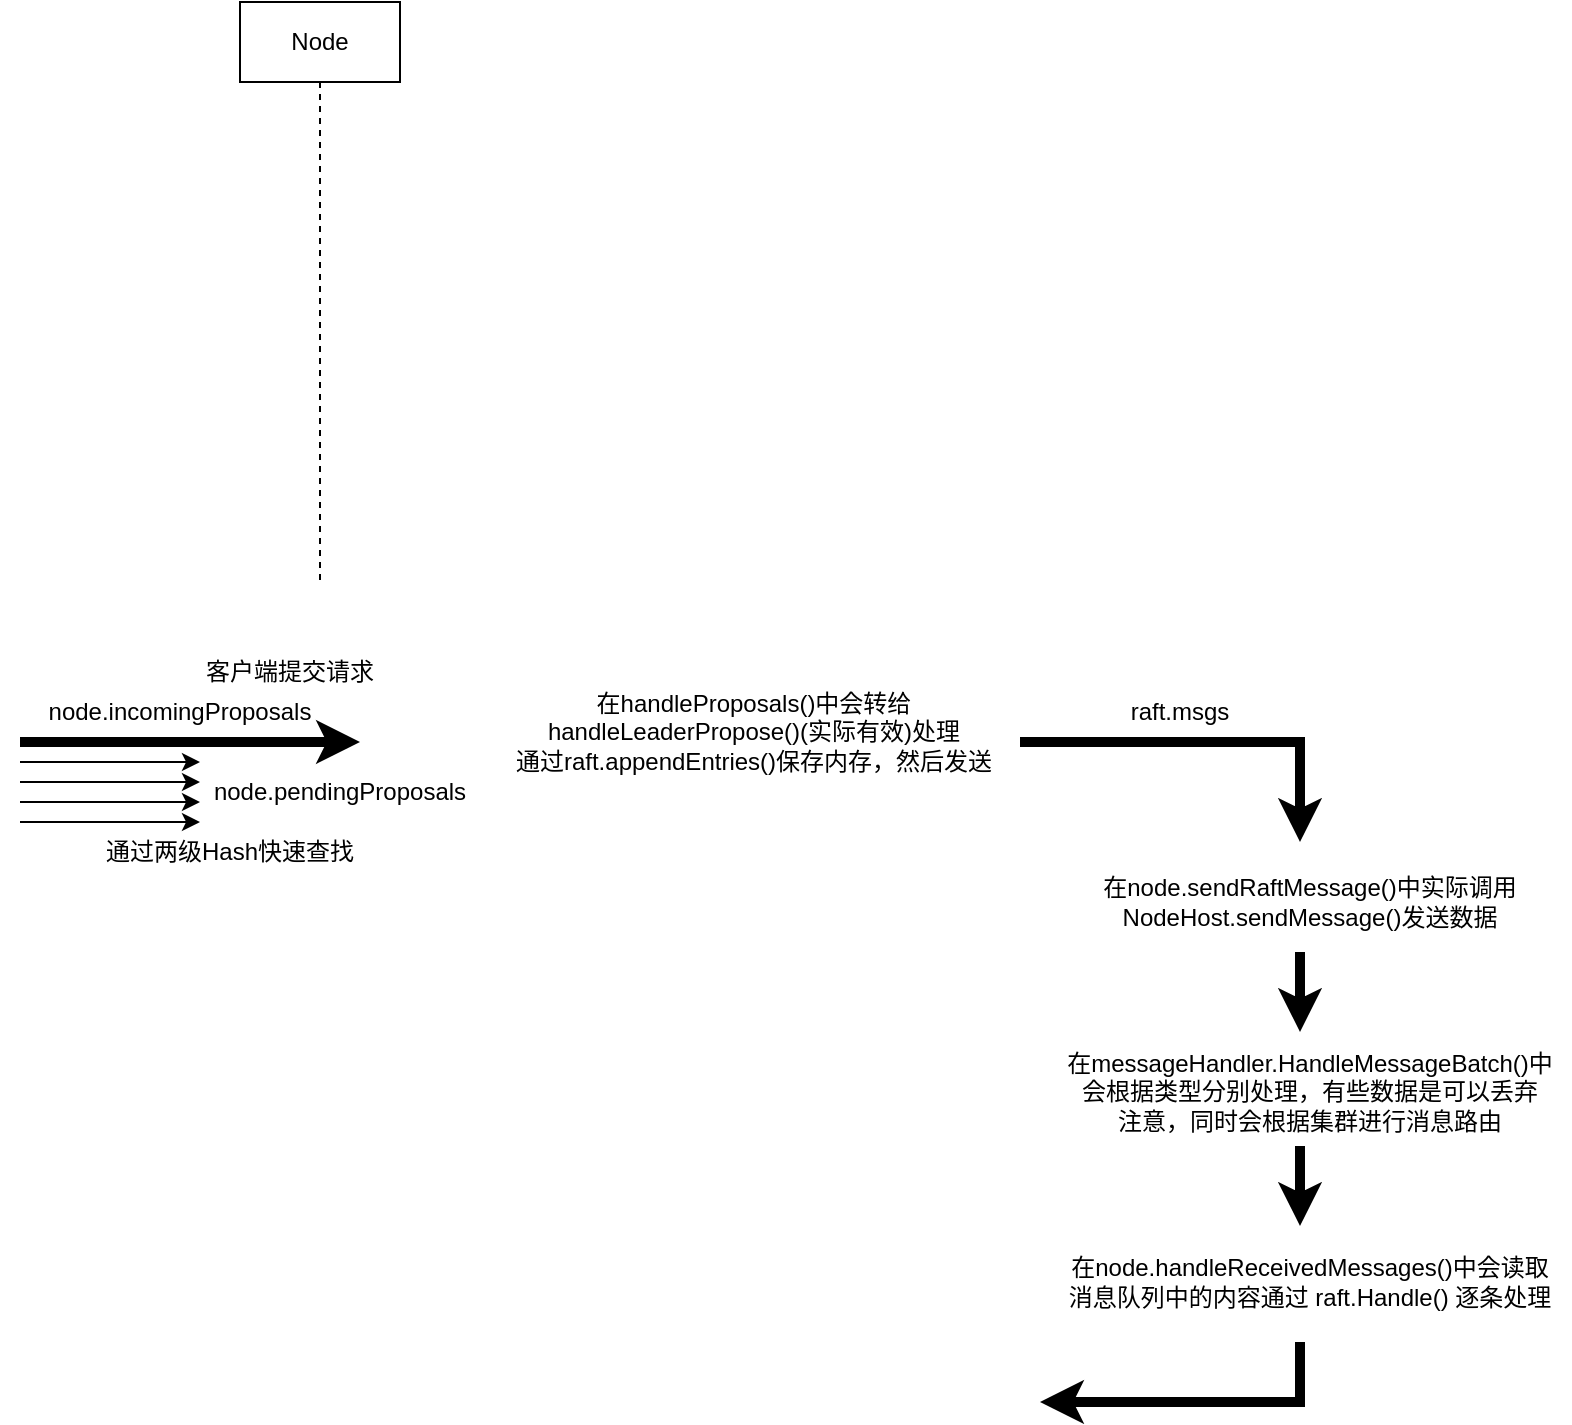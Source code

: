 <mxfile version="20.0.4" type="github">
  <diagram id="_RZjaFIsZOrcuMt8UNB1" name="Page-1">
    <mxGraphModel dx="1422" dy="706" grid="1" gridSize="10" guides="1" tooltips="1" connect="1" arrows="1" fold="1" page="1" pageScale="1" pageWidth="827" pageHeight="1169" math="0" shadow="0">
      <root>
        <mxCell id="0" />
        <mxCell id="1" parent="0" />
        <mxCell id="Wggnnf6dBLECvWs-4oFh-1" value="Node" style="shape=umlLifeline;perimeter=lifelinePerimeter;whiteSpace=wrap;html=1;container=1;collapsible=0;recursiveResize=0;outlineConnect=0;" parent="1" vertex="1">
          <mxGeometry x="140" y="60" width="80" height="290" as="geometry" />
        </mxCell>
        <mxCell id="yg_7XLVXZfCwcMIYdxKa-1" value="" style="endArrow=classic;html=1;rounded=0;strokeWidth=5;" parent="1" edge="1">
          <mxGeometry width="50" height="50" relative="1" as="geometry">
            <mxPoint x="30" y="430" as="sourcePoint" />
            <mxPoint x="200" y="430" as="targetPoint" />
          </mxGeometry>
        </mxCell>
        <mxCell id="yg_7XLVXZfCwcMIYdxKa-2" value="node.pendingProposals" style="text;html=1;strokeColor=none;fillColor=none;align=center;verticalAlign=middle;whiteSpace=wrap;rounded=0;" parent="1" vertex="1">
          <mxGeometry x="120" y="440" width="140" height="30" as="geometry" />
        </mxCell>
        <mxCell id="yg_7XLVXZfCwcMIYdxKa-3" value="node.incomingProposals" style="text;html=1;strokeColor=none;fillColor=none;align=center;verticalAlign=middle;whiteSpace=wrap;rounded=0;" parent="1" vertex="1">
          <mxGeometry x="40" y="400" width="140" height="30" as="geometry" />
        </mxCell>
        <mxCell id="yg_7XLVXZfCwcMIYdxKa-4" value="" style="endArrow=classic;html=1;rounded=0;strokeWidth=1;" parent="1" edge="1">
          <mxGeometry width="50" height="50" relative="1" as="geometry">
            <mxPoint x="30" y="440" as="sourcePoint" />
            <mxPoint x="120" y="440" as="targetPoint" />
          </mxGeometry>
        </mxCell>
        <mxCell id="yg_7XLVXZfCwcMIYdxKa-5" value="" style="endArrow=classic;html=1;rounded=0;strokeWidth=1;" parent="1" edge="1">
          <mxGeometry width="50" height="50" relative="1" as="geometry">
            <mxPoint x="30" y="450" as="sourcePoint" />
            <mxPoint x="120" y="450" as="targetPoint" />
          </mxGeometry>
        </mxCell>
        <mxCell id="yg_7XLVXZfCwcMIYdxKa-6" value="" style="endArrow=classic;html=1;rounded=0;strokeWidth=1;" parent="1" edge="1">
          <mxGeometry width="50" height="50" relative="1" as="geometry">
            <mxPoint x="30" y="460" as="sourcePoint" />
            <mxPoint x="120" y="460" as="targetPoint" />
          </mxGeometry>
        </mxCell>
        <mxCell id="yg_7XLVXZfCwcMIYdxKa-7" value="" style="endArrow=classic;html=1;rounded=0;strokeWidth=1;" parent="1" edge="1">
          <mxGeometry width="50" height="50" relative="1" as="geometry">
            <mxPoint x="30" y="470" as="sourcePoint" />
            <mxPoint x="120" y="470" as="targetPoint" />
          </mxGeometry>
        </mxCell>
        <mxCell id="yg_7XLVXZfCwcMIYdxKa-8" value="客户端提交请求" style="text;html=1;strokeColor=none;fillColor=none;align=center;verticalAlign=middle;whiteSpace=wrap;rounded=0;" parent="1" vertex="1">
          <mxGeometry x="90" y="380" width="150" height="30" as="geometry" />
        </mxCell>
        <mxCell id="yg_7XLVXZfCwcMIYdxKa-9" value="在handleProposals()中会转给handleLeaderPropose()(实际有效)处理&lt;br&gt;通过raft.appendEntries()保存内存，然后发送" style="text;html=1;strokeColor=none;fillColor=none;align=center;verticalAlign=middle;whiteSpace=wrap;rounded=0;" parent="1" vertex="1">
          <mxGeometry x="264" y="400" width="266" height="50" as="geometry" />
        </mxCell>
        <mxCell id="yg_7XLVXZfCwcMIYdxKa-10" value="" style="endArrow=classic;html=1;rounded=0;strokeWidth=5;edgeStyle=orthogonalEdgeStyle;" parent="1" edge="1">
          <mxGeometry width="50" height="50" relative="1" as="geometry">
            <mxPoint x="530" y="430" as="sourcePoint" />
            <mxPoint x="670" y="480" as="targetPoint" />
            <Array as="points">
              <mxPoint x="670" y="430" />
            </Array>
          </mxGeometry>
        </mxCell>
        <mxCell id="yg_7XLVXZfCwcMIYdxKa-11" value="raft.msgs" style="text;html=1;strokeColor=none;fillColor=none;align=center;verticalAlign=middle;whiteSpace=wrap;rounded=0;" parent="1" vertex="1">
          <mxGeometry x="570" y="400" width="80" height="30" as="geometry" />
        </mxCell>
        <mxCell id="yg_7XLVXZfCwcMIYdxKa-12" value="在node.sendRaftMessage()中实际调用&lt;br&gt;NodeHost.sendMessage()发送数据" style="text;html=1;strokeColor=none;fillColor=none;align=center;verticalAlign=middle;whiteSpace=wrap;rounded=0;" parent="1" vertex="1">
          <mxGeometry x="560" y="490" width="230" height="40" as="geometry" />
        </mxCell>
        <mxCell id="yg_7XLVXZfCwcMIYdxKa-13" value="" style="endArrow=classic;html=1;rounded=0;strokeWidth=5;" parent="1" edge="1">
          <mxGeometry width="50" height="50" relative="1" as="geometry">
            <mxPoint x="670" y="535" as="sourcePoint" />
            <mxPoint x="670" y="575" as="targetPoint" />
          </mxGeometry>
        </mxCell>
        <mxCell id="yg_7XLVXZfCwcMIYdxKa-14" value="在messageHandler.HandleMessageBatch()中&lt;br&gt;会根据类型分别处理，有些数据是可以丢弃&lt;br&gt;注意，同时会根据集群进行消息路由" style="text;html=1;strokeColor=none;fillColor=none;align=center;verticalAlign=middle;whiteSpace=wrap;rounded=0;" parent="1" vertex="1">
          <mxGeometry x="545" y="585" width="260" height="40" as="geometry" />
        </mxCell>
        <mxCell id="yg_7XLVXZfCwcMIYdxKa-15" value="" style="endArrow=classic;html=1;rounded=0;strokeWidth=5;" parent="1" edge="1">
          <mxGeometry width="50" height="50" relative="1" as="geometry">
            <mxPoint x="670" y="632" as="sourcePoint" />
            <mxPoint x="670" y="672" as="targetPoint" />
          </mxGeometry>
        </mxCell>
        <mxCell id="yg_7XLVXZfCwcMIYdxKa-16" value="在node.handleReceivedMessages()中会读取&lt;br&gt;消息队列中的内容通过 raft.Handle() 逐条处理" style="text;html=1;strokeColor=none;fillColor=none;align=center;verticalAlign=middle;whiteSpace=wrap;rounded=0;" parent="1" vertex="1">
          <mxGeometry x="545" y="680" width="260" height="40" as="geometry" />
        </mxCell>
        <mxCell id="yg_7XLVXZfCwcMIYdxKa-17" value="" style="endArrow=classic;html=1;rounded=0;strokeWidth=5;edgeStyle=orthogonalEdgeStyle;" parent="1" edge="1">
          <mxGeometry width="50" height="50" relative="1" as="geometry">
            <mxPoint x="670" y="730" as="sourcePoint" />
            <mxPoint x="540" y="760" as="targetPoint" />
            <Array as="points">
              <mxPoint x="670" y="760" />
            </Array>
          </mxGeometry>
        </mxCell>
        <mxCell id="TKbaW5GT4yezES_nGabE-1" value="通过两级Hash快速查找" style="text;html=1;strokeColor=none;fillColor=none;align=center;verticalAlign=middle;whiteSpace=wrap;rounded=0;" vertex="1" parent="1">
          <mxGeometry x="60" y="470" width="150" height="30" as="geometry" />
        </mxCell>
      </root>
    </mxGraphModel>
  </diagram>
</mxfile>

